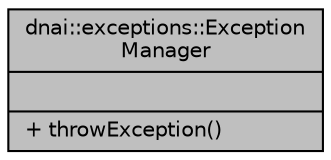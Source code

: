digraph "dnai::exceptions::ExceptionManager"
{
  edge [fontname="Helvetica",fontsize="10",labelfontname="Helvetica",labelfontsize="10"];
  node [fontname="Helvetica",fontsize="10",shape=record];
  Node1 [label="{dnai::exceptions::Exception\lManager\n||+ throwException()\l}",height=0.2,width=0.4,color="black", fillcolor="grey75", style="filled", fontcolor="black"];
}

